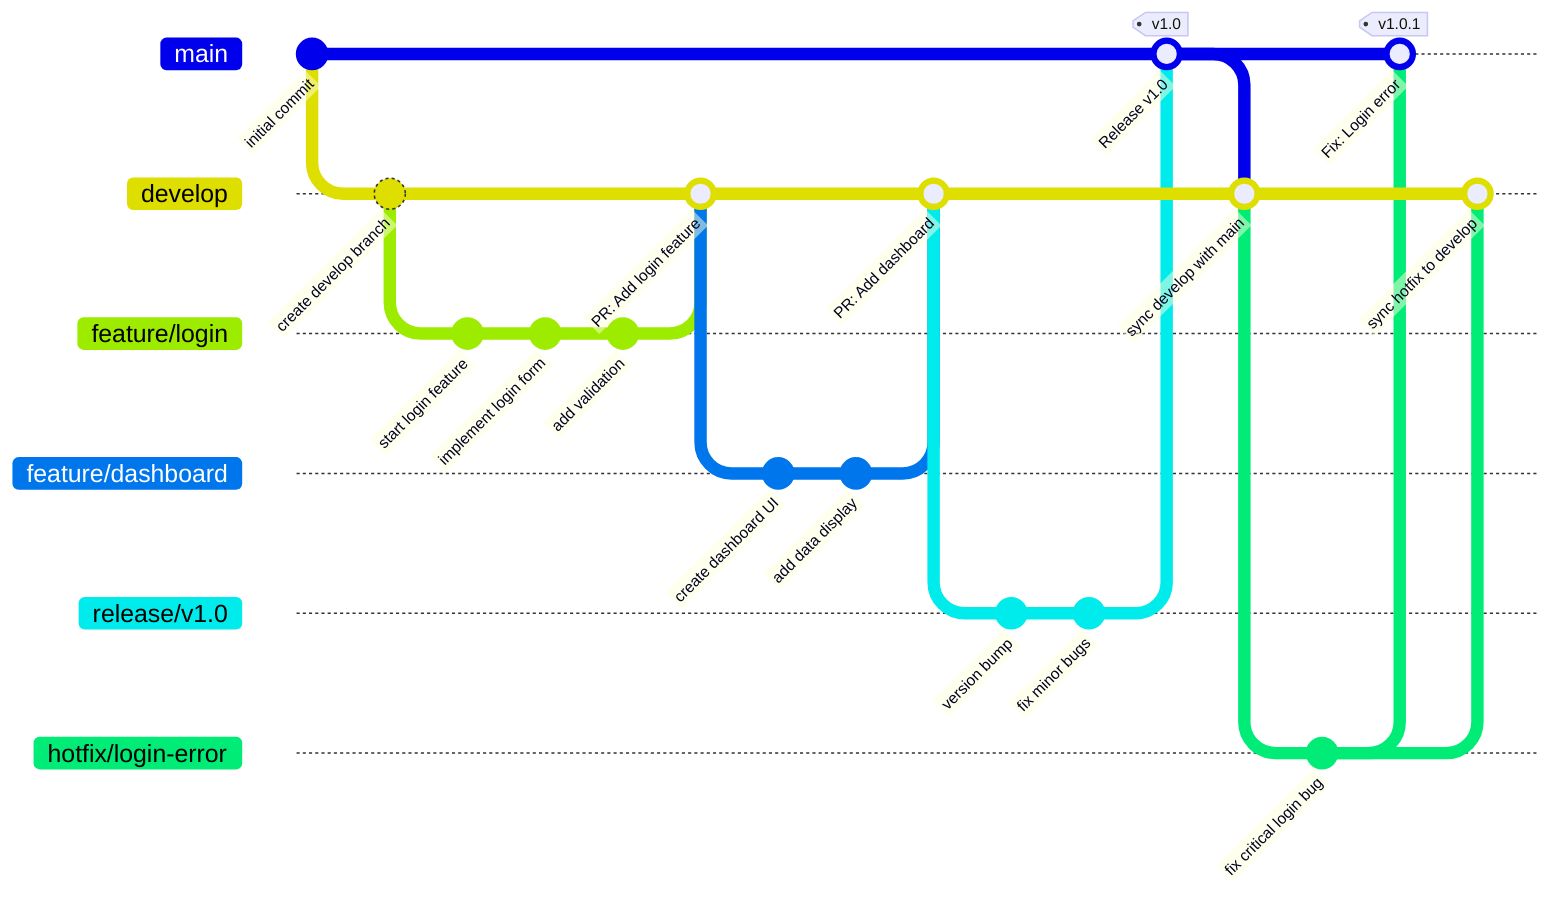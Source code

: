 gitGraph
    commit id: "initial commit"
    branch develop
    checkout develop
    commit id: "create develop branch"
    
    branch feature/login
    checkout feature/login
    commit id: "start login feature"
    commit id: "implement login form"
    commit id: "add validation"
    
    checkout develop
    merge feature/login id: "PR: Add login feature"
    
    branch feature/dashboard
    checkout feature/dashboard
    commit id: "create dashboard UI"
    commit id: "add data display"
    
    checkout develop
    merge feature/dashboard id: "PR: Add dashboard"
    
    branch release/v1.0
    checkout release/v1.0
    commit id: "version bump"
    commit id: "fix minor bugs"
    
    checkout main
    merge release/v1.0 id: "Release v1.0" tag: "v1.0"
    
    checkout develop
    merge main id: "sync develop with main"
    
    branch hotfix/login-error
    checkout hotfix/login-error
    commit id: "fix critical login bug"
    
    checkout main
    merge hotfix/login-error id: "Fix: Login error" tag: "v1.0.1"
    
    checkout develop
    merge hotfix/login-error id: "sync hotfix to develop"